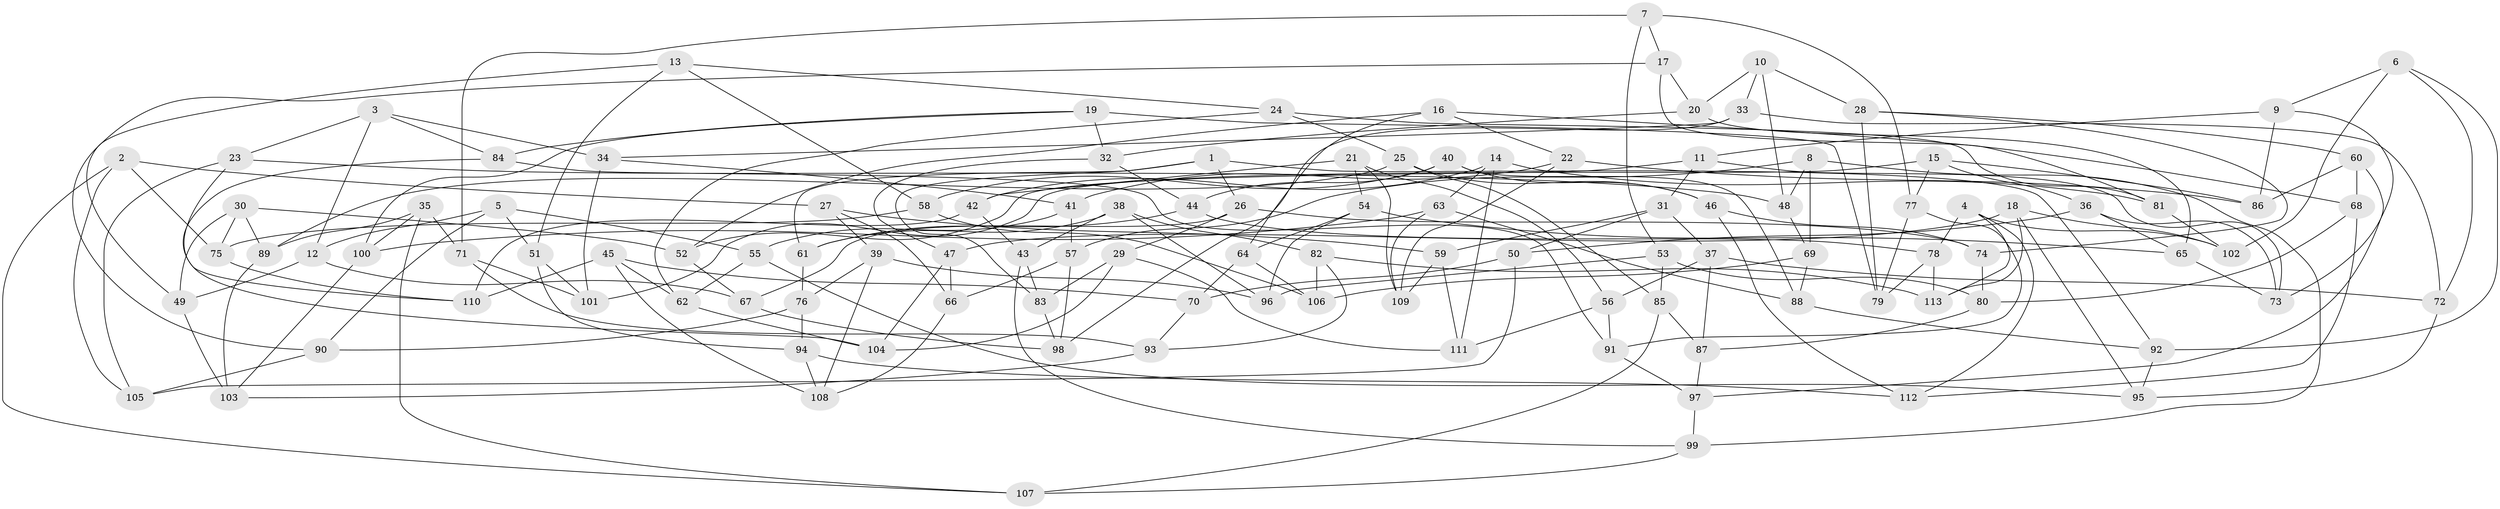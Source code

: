 // Generated by graph-tools (version 1.1) at 2025/26/03/09/25 03:26:58]
// undirected, 113 vertices, 226 edges
graph export_dot {
graph [start="1"]
  node [color=gray90,style=filled];
  1;
  2;
  3;
  4;
  5;
  6;
  7;
  8;
  9;
  10;
  11;
  12;
  13;
  14;
  15;
  16;
  17;
  18;
  19;
  20;
  21;
  22;
  23;
  24;
  25;
  26;
  27;
  28;
  29;
  30;
  31;
  32;
  33;
  34;
  35;
  36;
  37;
  38;
  39;
  40;
  41;
  42;
  43;
  44;
  45;
  46;
  47;
  48;
  49;
  50;
  51;
  52;
  53;
  54;
  55;
  56;
  57;
  58;
  59;
  60;
  61;
  62;
  63;
  64;
  65;
  66;
  67;
  68;
  69;
  70;
  71;
  72;
  73;
  74;
  75;
  76;
  77;
  78;
  79;
  80;
  81;
  82;
  83;
  84;
  85;
  86;
  87;
  88;
  89;
  90;
  91;
  92;
  93;
  94;
  95;
  96;
  97;
  98;
  99;
  100;
  101;
  102;
  103;
  104;
  105;
  106;
  107;
  108;
  109;
  110;
  111;
  112;
  113;
  1 -- 83;
  1 -- 61;
  1 -- 92;
  1 -- 26;
  2 -- 27;
  2 -- 75;
  2 -- 105;
  2 -- 107;
  3 -- 34;
  3 -- 84;
  3 -- 12;
  3 -- 23;
  4 -- 78;
  4 -- 102;
  4 -- 112;
  4 -- 113;
  5 -- 51;
  5 -- 55;
  5 -- 12;
  5 -- 90;
  6 -- 92;
  6 -- 102;
  6 -- 9;
  6 -- 72;
  7 -- 53;
  7 -- 77;
  7 -- 71;
  7 -- 17;
  8 -- 48;
  8 -- 57;
  8 -- 69;
  8 -- 99;
  9 -- 86;
  9 -- 11;
  9 -- 73;
  10 -- 28;
  10 -- 20;
  10 -- 48;
  10 -- 33;
  11 -- 73;
  11 -- 52;
  11 -- 31;
  12 -- 49;
  12 -- 67;
  13 -- 51;
  13 -- 58;
  13 -- 49;
  13 -- 24;
  14 -- 111;
  14 -- 81;
  14 -- 42;
  14 -- 63;
  15 -- 77;
  15 -- 36;
  15 -- 101;
  15 -- 86;
  16 -- 68;
  16 -- 22;
  16 -- 52;
  16 -- 64;
  17 -- 20;
  17 -- 81;
  17 -- 90;
  18 -- 113;
  18 -- 95;
  18 -- 47;
  18 -- 102;
  19 -- 79;
  19 -- 84;
  19 -- 100;
  19 -- 32;
  20 -- 65;
  20 -- 32;
  21 -- 42;
  21 -- 54;
  21 -- 56;
  21 -- 109;
  22 -- 86;
  22 -- 41;
  22 -- 109;
  23 -- 105;
  23 -- 48;
  23 -- 110;
  24 -- 25;
  24 -- 81;
  24 -- 62;
  25 -- 89;
  25 -- 46;
  25 -- 85;
  26 -- 29;
  26 -- 74;
  26 -- 67;
  27 -- 66;
  27 -- 39;
  27 -- 59;
  28 -- 79;
  28 -- 74;
  28 -- 60;
  29 -- 104;
  29 -- 111;
  29 -- 83;
  30 -- 49;
  30 -- 75;
  30 -- 89;
  30 -- 52;
  31 -- 37;
  31 -- 50;
  31 -- 59;
  32 -- 44;
  32 -- 47;
  33 -- 34;
  33 -- 72;
  33 -- 98;
  34 -- 41;
  34 -- 101;
  35 -- 107;
  35 -- 71;
  35 -- 100;
  35 -- 89;
  36 -- 50;
  36 -- 73;
  36 -- 65;
  37 -- 87;
  37 -- 72;
  37 -- 56;
  38 -- 96;
  38 -- 43;
  38 -- 61;
  38 -- 82;
  39 -- 108;
  39 -- 96;
  39 -- 76;
  40 -- 58;
  40 -- 88;
  40 -- 46;
  40 -- 44;
  41 -- 57;
  41 -- 55;
  42 -- 43;
  42 -- 110;
  43 -- 83;
  43 -- 99;
  44 -- 61;
  44 -- 78;
  45 -- 108;
  45 -- 110;
  45 -- 62;
  45 -- 70;
  46 -- 74;
  46 -- 112;
  47 -- 66;
  47 -- 104;
  48 -- 69;
  49 -- 103;
  50 -- 70;
  50 -- 105;
  51 -- 94;
  51 -- 101;
  52 -- 67;
  53 -- 96;
  53 -- 80;
  53 -- 85;
  54 -- 65;
  54 -- 96;
  54 -- 64;
  55 -- 62;
  55 -- 95;
  56 -- 91;
  56 -- 111;
  57 -- 66;
  57 -- 98;
  58 -- 106;
  58 -- 75;
  59 -- 109;
  59 -- 111;
  60 -- 97;
  60 -- 68;
  60 -- 86;
  61 -- 76;
  62 -- 104;
  63 -- 109;
  63 -- 88;
  63 -- 100;
  64 -- 70;
  64 -- 106;
  65 -- 73;
  66 -- 108;
  67 -- 98;
  68 -- 80;
  68 -- 112;
  69 -- 88;
  69 -- 106;
  70 -- 93;
  71 -- 101;
  71 -- 93;
  72 -- 95;
  74 -- 80;
  75 -- 110;
  76 -- 94;
  76 -- 90;
  77 -- 91;
  77 -- 79;
  78 -- 113;
  78 -- 79;
  80 -- 87;
  81 -- 102;
  82 -- 106;
  82 -- 113;
  82 -- 93;
  83 -- 98;
  84 -- 91;
  84 -- 104;
  85 -- 107;
  85 -- 87;
  87 -- 97;
  88 -- 92;
  89 -- 103;
  90 -- 105;
  91 -- 97;
  92 -- 95;
  93 -- 103;
  94 -- 108;
  94 -- 112;
  97 -- 99;
  99 -- 107;
  100 -- 103;
}
